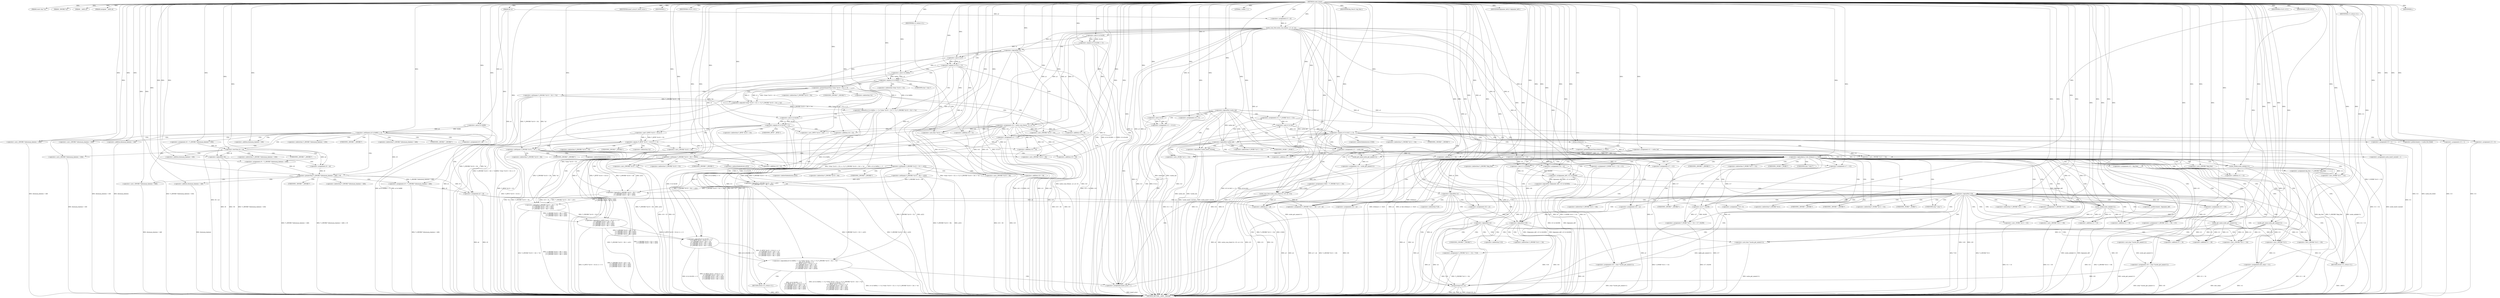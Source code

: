 digraph cache_insert {  
"1000117" [label = "(METHOD,cache_insert)" ]
"1000571" [label = "(METHOD_RETURN,__int64 __fastcall)" ]
"1000118" [label = "(PARAM,const char *a1)" ]
"1000119" [label = "(PARAM,_DWORD *a2)" ]
"1000120" [label = "(PARAM,__int64 a3)" ]
"1000121" [label = "(PARAM,unsigned __int64 a4)" ]
"1000122" [label = "(PARAM,int a5)" ]
"1000140" [label = "(<operator>.assignment,v5 = a5)" ]
"1000144" [label = "(<operator>.notEquals,(a5 & 0x980) != 0)" ]
"1000145" [label = "(<operator>.and,a5 & 0x980)" ]
"1000150" [label = "(<operator>.assignment,v8 = *(_QWORD *)(dnsmasq_daemon + 456))" ]
"1000153" [label = "(<operator>.cast,(_QWORD *)(dnsmasq_daemon + 456))" ]
"1000155" [label = "(<operator>.addition,dnsmasq_daemon + 456)" ]
"1000158" [label = "(<operator>.assignment,v9 = a4)" ]
"1000162" [label = "(<operator>.lessThan,v8 < a4)" ]
"1000165" [label = "(<operator>.assignment,v9 = *(_QWORD *)(dnsmasq_daemon + 456))" ]
"1000168" [label = "(<operator>.cast,(_QWORD *)(dnsmasq_daemon + 456))" ]
"1000170" [label = "(<operator>.addition,dnsmasq_daemon + 456)" ]
"1000174" [label = "(<operator>.logicalNot,!v8)" ]
"1000176" [label = "(<operator>.assignment,v9 = a4)" ]
"1000180" [label = "(<operator>.greaterThan,*(_QWORD *)(dnsmasq_daemon + 448) > v9)" ]
"1000182" [label = "(<operator>.cast,(_QWORD *)(dnsmasq_daemon + 448))" ]
"1000184" [label = "(<operator>.addition,dnsmasq_daemon + 448)" ]
"1000188" [label = "(<operator>.assignment,v9 = *(_QWORD *)(dnsmasq_daemon + 448))" ]
"1000191" [label = "(<operator>.cast,(_QWORD *)(dnsmasq_daemon + 448))" ]
"1000193" [label = "(<operator>.addition,dnsmasq_daemon + 448)" ]
"1000196" [label = "(<operator>.assignment,a4 = v9)" ]
"1000200" [label = "(IDENTIFIER,insert_error,if ( insert_error ))" ]
"1000201" [label = "(IDENTIFIER,L,)" ]
"1000202" [label = "(<operator>.assignment,v10 = cache_scan_free(a1, a2, a3, v5))" ]
"1000204" [label = "(cache_scan_free,cache_scan_free(a1, a2, a3, v5))" ]
"1000210" [label = "(IDENTIFIER,v10,if ( v10 ))" ]
"1000213" [label = "(<operator>.equals,(v5 & 0x180) == 0)" ]
"1000214" [label = "(<operator>.and,v5 & 0x180)" ]
"1000220" [label = "(<operator>.logicalNot,!a2)" ]
"1000223" [label = "(<operator>.assignment,v11 = v10)" ]
"1000227" [label = "(<operator>.equals,(v5 & 8) == 0)" ]
"1000228" [label = "(<operator>.and,v5 & 8)" ]
"1000234" [label = "(<operator>.logicalAnd,((v5 & 0x80u) == 0 || *(char *)(v10 + 52) >= 0 || *(_DWORD *)(v10 + 24) != *a2)\n      && ((v5 & 0x100) == 0\n       || (*(_BYTE *)(v10 + 53) & 1) == 0\n       || *(_DWORD *)(v10 + 24) != *a2\n       || *(_DWORD *)(v10 + 28) != a2[1]\n       || *(_DWORD *)(v10 + 32) != a2[2]\n       || *(_DWORD *)(v10 + 36) != a2[3]))" ]
"1000235" [label = "(<operator>.logicalOr,(v5 & 0x80u) == 0 || *(char *)(v10 + 52) >= 0 || *(_DWORD *)(v10 + 24) != *a2)" ]
"1000236" [label = "(<operator>.equals,(v5 & 0x80u) == 0)" ]
"1000237" [label = "(<operator>.and,v5 & 0x80u)" ]
"1000241" [label = "(<operator>.logicalOr,*(char *)(v10 + 52) >= 0 || *(_DWORD *)(v10 + 24) != *a2)" ]
"1000242" [label = "(<operator>.greaterEqualsThan,*(char *)(v10 + 52) >= 0)" ]
"1000244" [label = "(<operator>.cast,(char *)(v10 + 52))" ]
"1000246" [label = "(<operator>.addition,v10 + 52)" ]
"1000250" [label = "(<operator>.notEquals,*(_DWORD *)(v10 + 24) != *a2)" ]
"1000252" [label = "(<operator>.cast,(_DWORD *)(v10 + 24))" ]
"1000254" [label = "(<operator>.addition,v10 + 24)" ]
"1000259" [label = "(<operator>.logicalOr,(v5 & 0x100) == 0\n       || (*(_BYTE *)(v10 + 53) & 1) == 0\n       || *(_DWORD *)(v10 + 24) != *a2\n       || *(_DWORD *)(v10 + 28) != a2[1]\n       || *(_DWORD *)(v10 + 32) != a2[2]\n       || *(_DWORD *)(v10 + 36) != a2[3])" ]
"1000260" [label = "(<operator>.equals,(v5 & 0x100) == 0)" ]
"1000261" [label = "(<operator>.and,v5 & 0x100)" ]
"1000265" [label = "(<operator>.logicalOr,(*(_BYTE *)(v10 + 53) & 1) == 0\n       || *(_DWORD *)(v10 + 24) != *a2\n       || *(_DWORD *)(v10 + 28) != a2[1]\n       || *(_DWORD *)(v10 + 32) != a2[2]\n       || *(_DWORD *)(v10 + 36) != a2[3])" ]
"1000266" [label = "(<operator>.equals,(*(_BYTE *)(v10 + 53) & 1) == 0)" ]
"1000267" [label = "(<operator>.and,*(_BYTE *)(v10 + 53) & 1)" ]
"1000269" [label = "(<operator>.cast,(_BYTE *)(v10 + 53))" ]
"1000271" [label = "(<operator>.addition,v10 + 53)" ]
"1000276" [label = "(<operator>.logicalOr,*(_DWORD *)(v10 + 24) != *a2\n       || *(_DWORD *)(v10 + 28) != a2[1]\n       || *(_DWORD *)(v10 + 32) != a2[2]\n       || *(_DWORD *)(v10 + 36) != a2[3])" ]
"1000277" [label = "(<operator>.notEquals,*(_DWORD *)(v10 + 24) != *a2)" ]
"1000279" [label = "(<operator>.cast,(_DWORD *)(v10 + 24))" ]
"1000281" [label = "(<operator>.addition,v10 + 24)" ]
"1000286" [label = "(<operator>.logicalOr,*(_DWORD *)(v10 + 28) != a2[1]\n       || *(_DWORD *)(v10 + 32) != a2[2]\n       || *(_DWORD *)(v10 + 36) != a2[3])" ]
"1000287" [label = "(<operator>.notEquals,*(_DWORD *)(v10 + 28) != a2[1])" ]
"1000289" [label = "(<operator>.cast,(_DWORD *)(v10 + 28))" ]
"1000291" [label = "(<operator>.addition,v10 + 28)" ]
"1000297" [label = "(<operator>.logicalOr,*(_DWORD *)(v10 + 32) != a2[2]\n       || *(_DWORD *)(v10 + 36) != a2[3])" ]
"1000298" [label = "(<operator>.notEquals,*(_DWORD *)(v10 + 32) != a2[2])" ]
"1000300" [label = "(<operator>.cast,(_DWORD *)(v10 + 32))" ]
"1000302" [label = "(<operator>.addition,v10 + 32)" ]
"1000308" [label = "(<operator>.notEquals,*(_DWORD *)(v10 + 36) != a2[3])" ]
"1000310" [label = "(<operator>.cast,(_DWORD *)(v10 + 36))" ]
"1000312" [label = "(<operator>.addition,v10 + 36)" ]
"1000320" [label = "(RETURN,return v11;,return v11;)" ]
"1000321" [label = "(IDENTIFIER,v11,return v11;)" ]
"1000322" [label = "(<operator>.assignment,v21 = v5)" ]
"1000325" [label = "(<operator>.assignment,v11 = cache_tail)" ]
"1000329" [label = "(<operator>.logicalNot,!cache_tail)" ]
"1000332" [label = "(<operator>.assignment,v12 = v5 & 4)" ]
"1000334" [label = "(<operator>.and,v5 & 4)" ]
"1000337" [label = "(<operator>.assignment,v13 = 0)" ]
"1000341" [label = "(LITERAL,1,while ( 1 ))" ]
"1000343" [label = "(<operator>.assignment,v15 = *(_WORD *)(v11 + 52))" ]
"1000346" [label = "(<operator>.cast,(_WORD *)(v11 + 52))" ]
"1000348" [label = "(<operator>.addition,v11 + 52)" ]
"1000352" [label = "(<operator>.equals,(v15 & 0xC) == 0)" ]
"1000353" [label = "(<operator>.and,v15 & 0xC)" ]
"1000359" [label = "(<operator>.logicalAnd,a1 && strlen(a1) >= 0x32)" ]
"1000361" [label = "(<operator>.greaterEqualsThan,strlen(a1) >= 0x32)" ]
"1000362" [label = "(strlen,strlen(a1))" ]
"1000367" [label = "(IDENTIFIER,big_free,if ( big_free ))" ]
"1000369" [label = "(<operator>.assignment,v22 = big_free)" ]
"1000372" [label = "(<operator>.assignment,big_free = *(_QWORD *)big_free)" ]
"1000375" [label = "(<operator>.cast,(_QWORD *)big_free)" ]
"1000378" [label = "(<operator>.assignment,v16 = a2)" ]
"1000381" [label = "(<operator>.assignment,v17 = v21)" ]
"1000386" [label = "(<operator>.assignment,v17 = v21)" ]
"1000390" [label = "(<operator>.logicalNot,!(bignames_left | v21 & 0x5000))" ]
"1000391" [label = "(<operator>.or,bignames_left | v21 & 0x5000)" ]
"1000393" [label = "(<operator>.and,v21 & 0x5000)" ]
"1000398" [label = "(<operator>.logicalNot,!v20)" ]
"1000401" [label = "(<operator>.assignment,v22 = v20)" ]
"1000405" [label = "(IDENTIFIER,bignames_left,if ( bignames_left ))" ]
"1000406" [label = "(<operator>.preDecrement,--bignames_left)" ]
"1000408" [label = "(<operator>.assignment,v16 = a2)" ]
"1000411" [label = "(cache_unlink,cache_unlink(v11))" ]
"1000413" [label = "(<operator>.assignment,*(_QWORD *)(v11 + 56) = v22)" ]
"1000415" [label = "(<operator>.cast,(_QWORD *)(v11 + 56))" ]
"1000417" [label = "(<operator>.addition,v11 + 56)" ]
"1000421" [label = "(<operator>.assignment,*(_WORD *)(v11 + 52) = v17 | 0x200)" ]
"1000423" [label = "(<operator>.cast,(_WORD *)(v11 + 52))" ]
"1000425" [label = "(<operator>.addition,v11 + 52)" ]
"1000428" [label = "(<operator>.or,v17 | 0x200)" ]
"1000431" [label = "(<operator>.assignment,v18 = (char *)cache_get_name(v11))" ]
"1000433" [label = "(<operator>.cast,(char *)cache_get_name(v11))" ]
"1000435" [label = "(cache_get_name,cache_get_name(v11))" ]
"1000439" [label = "(cache_unlink,cache_unlink(v11))" ]
"1000441" [label = "(<operator>.assignment,*(_WORD *)(v11 + 52) = v21)" ]
"1000443" [label = "(<operator>.cast,(_WORD *)(v11 + 52))" ]
"1000445" [label = "(<operator>.addition,v11 + 52)" ]
"1000449" [label = "(<operator>.assignment,v18 = (char *)cache_get_name(v11))" ]
"1000451" [label = "(<operator>.cast,(char *)cache_get_name(v11))" ]
"1000453" [label = "(cache_get_name,cache_get_name(v11))" ]
"1000456" [label = "(<operator>.logicalNot,!a1)" ]
"1000459" [label = "(<operator>.assignment,*v18 = 0)" ]
"1000463" [label = "(<operator>.assignment,v16 = a2)" ]
"1000467" [label = "(<operator>.logicalNot,!a2)" ]
"1000471" [label = "(<operator>.assignment,v16 = a2)" ]
"1000474" [label = "(strcpy,strcpy(v18, a1))" ]
"1000478" [label = "(<operator>.logicalNot,!v16)" ]
"1000482" [label = "(<operator>.assignment,*(_QWORD *)(v11 + 40) = a3 + a4)" ]
"1000484" [label = "(<operator>.cast,(_QWORD *)(v11 + 40))" ]
"1000486" [label = "(<operator>.addition,v11 + 40)" ]
"1000489" [label = "(<operator>.addition,a3 + a4)" ]
"1000492" [label = "(<operator>.assignment,*(_QWORD *)v11 = new_chain)" ]
"1000494" [label = "(<operator>.cast,(_QWORD *)v11)" ]
"1000498" [label = "(<operator>.assignment,new_chain = v11)" ]
"1000501" [label = "(RETURN,return v11;,return v11;)" ]
"1000502" [label = "(IDENTIFIER,v11,return v11;)" ]
"1000504" [label = "(<operator>.assignment,*(_OWORD *)(v11 + 24) = *v16)" ]
"1000506" [label = "(<operator>.cast,(_OWORD *)(v11 + 24))" ]
"1000508" [label = "(<operator>.addition,v11 + 24)" ]
"1000515" [label = "(IDENTIFIER,v13,if ( v13 ))" ]
"1000518" [label = "(IDENTIFIER,v12,if ( v12 ))" ]
"1000520" [label = "(<operator>.assignment,v23[0] = *(_OWORD *)(v11 + 24))" ]
"1000525" [label = "(<operator>.cast,(_OWORD *)(v11 + 24))" ]
"1000527" [label = "(<operator>.addition,v11 + 24)" ]
"1000530" [label = "(<operator>.assignment,v14 = cache_get_name(v11))" ]
"1000532" [label = "(cache_get_name,cache_get_name(v11))" ]
"1000534" [label = "(cache_scan_free,cache_scan_free(v14, v23, a3, v15))" ]
"1000539" [label = "(<operator>.preIncrement,++cache_live_freed)" ]
"1000541" [label = "(<operator>.assignment,v13 = 1)" ]
"1000546" [label = "(<operator>.assignment,v13 = 0)" ]
"1000549" [label = "(<operator>.assignment,v12 = 1)" ]
"1000552" [label = "(<operator>.assignment,v11 = cache_tail)" ]
"1000556" [label = "(<operator>.logicalNot,!cache_tail)" ]
"1000560" [label = "(<operator>.logicalNot,!cache_insert_warned)" ]
"1000563" [label = "(<operator>.assignment,cache_insert_warned = 1)" ]
"1000567" [label = "(<operator>.assignment,insert_error = 1)" ]
"1000570" [label = "(IDENTIFIER,L,)" ]
"1000152" [label = "(<operator>.indirection,*(_QWORD *)(dnsmasq_daemon + 456))" ]
"1000154" [label = "(UNKNOWN,_QWORD *,_QWORD *)" ]
"1000167" [label = "(<operator>.indirection,*(_QWORD *)(dnsmasq_daemon + 456))" ]
"1000169" [label = "(UNKNOWN,_QWORD *,_QWORD *)" ]
"1000181" [label = "(<operator>.indirection,*(_QWORD *)(dnsmasq_daemon + 448))" ]
"1000183" [label = "(UNKNOWN,_QWORD *,_QWORD *)" ]
"1000190" [label = "(<operator>.indirection,*(_QWORD *)(dnsmasq_daemon + 448))" ]
"1000192" [label = "(UNKNOWN,_QWORD *,_QWORD *)" ]
"1000243" [label = "(<operator>.indirection,*(char *)(v10 + 52))" ]
"1000245" [label = "(UNKNOWN,char *,char *)" ]
"1000251" [label = "(<operator>.indirection,*(_DWORD *)(v10 + 24))" ]
"1000253" [label = "(UNKNOWN,_DWORD *,_DWORD *)" ]
"1000257" [label = "(<operator>.indirection,*a2)" ]
"1000268" [label = "(<operator>.indirection,*(_BYTE *)(v10 + 53))" ]
"1000270" [label = "(UNKNOWN,_BYTE *,_BYTE *)" ]
"1000278" [label = "(<operator>.indirection,*(_DWORD *)(v10 + 24))" ]
"1000280" [label = "(UNKNOWN,_DWORD *,_DWORD *)" ]
"1000284" [label = "(<operator>.indirection,*a2)" ]
"1000288" [label = "(<operator>.indirection,*(_DWORD *)(v10 + 28))" ]
"1000290" [label = "(UNKNOWN,_DWORD *,_DWORD *)" ]
"1000294" [label = "(<operator>.indirectIndexAccess,a2[1])" ]
"1000299" [label = "(<operator>.indirection,*(_DWORD *)(v10 + 32))" ]
"1000301" [label = "(UNKNOWN,_DWORD *,_DWORD *)" ]
"1000305" [label = "(<operator>.indirectIndexAccess,a2[2])" ]
"1000309" [label = "(<operator>.indirection,*(_DWORD *)(v10 + 36))" ]
"1000311" [label = "(UNKNOWN,_DWORD *,_DWORD *)" ]
"1000315" [label = "(<operator>.indirectIndexAccess,a2[3])" ]
"1000345" [label = "(<operator>.indirection,*(_WORD *)(v11 + 52))" ]
"1000347" [label = "(UNKNOWN,_WORD *,_WORD *)" ]
"1000374" [label = "(<operator>.indirection,*(_QWORD *)big_free)" ]
"1000376" [label = "(UNKNOWN,_QWORD *,_QWORD *)" ]
"1000414" [label = "(<operator>.indirection,*(_QWORD *)(v11 + 56))" ]
"1000416" [label = "(UNKNOWN,_QWORD *,_QWORD *)" ]
"1000422" [label = "(<operator>.indirection,*(_WORD *)(v11 + 52))" ]
"1000424" [label = "(UNKNOWN,_WORD *,_WORD *)" ]
"1000434" [label = "(UNKNOWN,char *,char *)" ]
"1000442" [label = "(<operator>.indirection,*(_WORD *)(v11 + 52))" ]
"1000444" [label = "(UNKNOWN,_WORD *,_WORD *)" ]
"1000452" [label = "(UNKNOWN,char *,char *)" ]
"1000460" [label = "(<operator>.indirection,*v18)" ]
"1000483" [label = "(<operator>.indirection,*(_QWORD *)(v11 + 40))" ]
"1000485" [label = "(UNKNOWN,_QWORD *,_QWORD *)" ]
"1000493" [label = "(<operator>.indirection,*(_QWORD *)v11)" ]
"1000495" [label = "(UNKNOWN,_QWORD *,_QWORD *)" ]
"1000505" [label = "(<operator>.indirection,*(_OWORD *)(v11 + 24))" ]
"1000507" [label = "(UNKNOWN,_OWORD *,_OWORD *)" ]
"1000511" [label = "(<operator>.indirection,*v16)" ]
"1000521" [label = "(<operator>.indirectIndexAccess,v23[0])" ]
"1000524" [label = "(<operator>.indirection,*(_OWORD *)(v11 + 24))" ]
"1000526" [label = "(UNKNOWN,_OWORD *,_OWORD *)" ]
  "1000463" -> "1000571"  [ label = "DDG: v16"] 
  "1000534" -> "1000571"  [ label = "DDG: cache_scan_free(v14, v23, a3, v15)"] 
  "1000525" -> "1000571"  [ label = "DDG: v11 + 24"] 
  "1000180" -> "1000571"  [ label = "DDG: *(_QWORD *)(dnsmasq_daemon + 448)"] 
  "1000287" -> "1000571"  [ label = "DDG: a2[1]"] 
  "1000165" -> "1000571"  [ label = "DDG: *(_QWORD *)(dnsmasq_daemon + 456)"] 
  "1000259" -> "1000571"  [ label = "DDG: (v5 & 0x100) == 0"] 
  "1000144" -> "1000571"  [ label = "DDG: (a5 & 0x980) != 0"] 
  "1000242" -> "1000571"  [ label = "DDG: *(char *)(v10 + 52)"] 
  "1000266" -> "1000571"  [ label = "DDG: *(_BYTE *)(v10 + 53) & 1"] 
  "1000193" -> "1000571"  [ label = "DDG: dnsmasq_daemon"] 
  "1000346" -> "1000571"  [ label = "DDG: v11 + 52"] 
  "1000534" -> "1000571"  [ label = "DDG: v23"] 
  "1000372" -> "1000571"  [ label = "DDG: *(_QWORD *)big_free"] 
  "1000443" -> "1000571"  [ label = "DDG: v11 + 52"] 
  "1000393" -> "1000571"  [ label = "DDG: v21"] 
  "1000204" -> "1000571"  [ label = "DDG: a1"] 
  "1000406" -> "1000571"  [ label = "DDG: bignames_left"] 
  "1000334" -> "1000571"  [ label = "DDG: v5"] 
  "1000520" -> "1000571"  [ label = "DDG: *(_OWORD *)(v11 + 24)"] 
  "1000498" -> "1000571"  [ label = "DDG: v11"] 
  "1000352" -> "1000571"  [ label = "DDG: (v15 & 0xC) == 0"] 
  "1000202" -> "1000571"  [ label = "DDG: v10"] 
  "1000439" -> "1000571"  [ label = "DDG: cache_unlink(v11)"] 
  "1000478" -> "1000571"  [ label = "DDG: !v16"] 
  "1000413" -> "1000571"  [ label = "DDG: v22"] 
  "1000329" -> "1000571"  [ label = "DDG: cache_tail"] 
  "1000234" -> "1000571"  [ label = "DDG: (v5 & 0x100) == 0\n       || (*(_BYTE *)(v10 + 53) & 1) == 0\n       || *(_DWORD *)(v10 + 24) != *a2\n       || *(_DWORD *)(v10 + 28) != a2[1]\n       || *(_DWORD *)(v10 + 32) != a2[2]\n       || *(_DWORD *)(v10 + 36) != a2[3]"] 
  "1000352" -> "1000571"  [ label = "DDG: v15 & 0xC"] 
  "1000174" -> "1000571"  [ label = "DDG: !v8"] 
  "1000467" -> "1000571"  [ label = "DDG: a2"] 
  "1000484" -> "1000571"  [ label = "DDG: v11 + 40"] 
  "1000259" -> "1000571"  [ label = "DDG: (*(_BYTE *)(v10 + 53) & 1) == 0\n       || *(_DWORD *)(v10 + 24) != *a2\n       || *(_DWORD *)(v10 + 28) != a2[1]\n       || *(_DWORD *)(v10 + 32) != a2[2]\n       || *(_DWORD *)(v10 + 36) != a2[3]"] 
  "1000122" -> "1000571"  [ label = "DDG: a5"] 
  "1000297" -> "1000571"  [ label = "DDG: *(_DWORD *)(v10 + 36) != a2[3]"] 
  "1000534" -> "1000571"  [ label = "DDG: v15"] 
  "1000552" -> "1000571"  [ label = "DDG: v11"] 
  "1000415" -> "1000571"  [ label = "DDG: v11 + 56"] 
  "1000421" -> "1000571"  [ label = "DDG: *(_WORD *)(v11 + 52)"] 
  "1000213" -> "1000571"  [ label = "DDG: (v5 & 0x180) == 0"] 
  "1000563" -> "1000571"  [ label = "DDG: cache_insert_warned"] 
  "1000182" -> "1000571"  [ label = "DDG: dnsmasq_daemon + 448"] 
  "1000244" -> "1000571"  [ label = "DDG: v10 + 52"] 
  "1000504" -> "1000571"  [ label = "DDG: *(_OWORD *)(v11 + 24)"] 
  "1000332" -> "1000571"  [ label = "DDG: v5 & 4"] 
  "1000539" -> "1000571"  [ label = "DDG: cache_live_freed"] 
  "1000322" -> "1000571"  [ label = "DDG: v21"] 
  "1000312" -> "1000571"  [ label = "DDG: v10"] 
  "1000391" -> "1000571"  [ label = "DDG: v21 & 0x5000"] 
  "1000546" -> "1000571"  [ label = "DDG: v13"] 
  "1000391" -> "1000571"  [ label = "DDG: bignames_left"] 
  "1000228" -> "1000571"  [ label = "DDG: v5"] 
  "1000431" -> "1000571"  [ label = "DDG: (char *)cache_get_name(v11)"] 
  "1000234" -> "1000571"  [ label = "DDG: ((v5 & 0x80u) == 0 || *(char *)(v10 + 52) >= 0 || *(_DWORD *)(v10 + 24) != *a2)\n      && ((v5 & 0x100) == 0\n       || (*(_BYTE *)(v10 + 53) & 1) == 0\n       || *(_DWORD *)(v10 + 24) != *a2\n       || *(_DWORD *)(v10 + 28) != a2[1]\n       || *(_DWORD *)(v10 + 32) != a2[2]\n       || *(_DWORD *)(v10 + 36) != a2[3])"] 
  "1000220" -> "1000571"  [ label = "DDG: a2"] 
  "1000378" -> "1000571"  [ label = "DDG: a2"] 
  "1000441" -> "1000571"  [ label = "DDG: v21"] 
  "1000150" -> "1000571"  [ label = "DDG: *(_QWORD *)(dnsmasq_daemon + 456)"] 
  "1000482" -> "1000571"  [ label = "DDG: *(_QWORD *)(v11 + 40)"] 
  "1000220" -> "1000571"  [ label = "DDG: !a2"] 
  "1000297" -> "1000571"  [ label = "DDG: *(_DWORD *)(v10 + 32) != a2[2]"] 
  "1000271" -> "1000571"  [ label = "DDG: v10"] 
  "1000441" -> "1000571"  [ label = "DDG: *(_WORD *)(v11 + 52)"] 
  "1000390" -> "1000571"  [ label = "DDG: bignames_left | v21 & 0x5000"] 
  "1000213" -> "1000571"  [ label = "DDG: v5 & 0x180"] 
  "1000265" -> "1000571"  [ label = "DDG: (*(_BYTE *)(v10 + 53) & 1) == 0"] 
  "1000456" -> "1000571"  [ label = "DDG: a1"] 
  "1000235" -> "1000571"  [ label = "DDG: *(char *)(v10 + 52) >= 0 || *(_DWORD *)(v10 + 24) != *a2"] 
  "1000300" -> "1000571"  [ label = "DDG: v10 + 32"] 
  "1000241" -> "1000571"  [ label = "DDG: *(_DWORD *)(v10 + 24) != *a2"] 
  "1000267" -> "1000571"  [ label = "DDG: *(_BYTE *)(v10 + 53)"] 
  "1000386" -> "1000571"  [ label = "DDG: v17"] 
  "1000227" -> "1000571"  [ label = "DDG: (v5 & 8) == 0"] 
  "1000291" -> "1000571"  [ label = "DDG: v10"] 
  "1000223" -> "1000571"  [ label = "DDG: v11"] 
  "1000180" -> "1000571"  [ label = "DDG: *(_QWORD *)(dnsmasq_daemon + 448) > v9"] 
  "1000343" -> "1000571"  [ label = "DDG: *(_WORD *)(v11 + 52)"] 
  "1000202" -> "1000571"  [ label = "DDG: cache_scan_free(a1, a2, a3, v5)"] 
  "1000451" -> "1000571"  [ label = "DDG: cache_get_name(v11)"] 
  "1000235" -> "1000571"  [ label = "DDG: (v5 & 0x80u) == 0"] 
  "1000153" -> "1000571"  [ label = "DDG: dnsmasq_daemon + 456"] 
  "1000281" -> "1000571"  [ label = "DDG: v10"] 
  "1000246" -> "1000571"  [ label = "DDG: v10"] 
  "1000188" -> "1000571"  [ label = "DDG: *(_QWORD *)(dnsmasq_daemon + 448)"] 
  "1000474" -> "1000571"  [ label = "DDG: v18"] 
  "1000214" -> "1000571"  [ label = "DDG: v5"] 
  "1000236" -> "1000571"  [ label = "DDG: v5 & 0x80u"] 
  "1000401" -> "1000571"  [ label = "DDG: v20"] 
  "1000276" -> "1000571"  [ label = "DDG: *(_DWORD *)(v10 + 24) != *a2"] 
  "1000408" -> "1000571"  [ label = "DDG: a2"] 
  "1000506" -> "1000571"  [ label = "DDG: v11 + 24"] 
  "1000269" -> "1000571"  [ label = "DDG: v10 + 53"] 
  "1000449" -> "1000571"  [ label = "DDG: v18"] 
  "1000287" -> "1000571"  [ label = "DDG: *(_DWORD *)(v10 + 28)"] 
  "1000489" -> "1000571"  [ label = "DDG: a3"] 
  "1000254" -> "1000571"  [ label = "DDG: v10"] 
  "1000359" -> "1000571"  [ label = "DDG: strlen(a1) >= 0x32"] 
  "1000184" -> "1000571"  [ label = "DDG: dnsmasq_daemon"] 
  "1000204" -> "1000571"  [ label = "DDG: a3"] 
  "1000359" -> "1000571"  [ label = "DDG: a1 && strlen(a1) >= 0x32"] 
  "1000191" -> "1000571"  [ label = "DDG: dnsmasq_daemon + 448"] 
  "1000423" -> "1000571"  [ label = "DDG: v11 + 52"] 
  "1000260" -> "1000571"  [ label = "DDG: v5 & 0x100"] 
  "1000498" -> "1000571"  [ label = "DDG: new_chain"] 
  "1000168" -> "1000571"  [ label = "DDG: dnsmasq_daemon + 456"] 
  "1000289" -> "1000571"  [ label = "DDG: v10 + 28"] 
  "1000276" -> "1000571"  [ label = "DDG: *(_DWORD *)(v10 + 28) != a2[1]\n       || *(_DWORD *)(v10 + 32) != a2[2]\n       || *(_DWORD *)(v10 + 36) != a2[3]"] 
  "1000302" -> "1000571"  [ label = "DDG: v10"] 
  "1000223" -> "1000571"  [ label = "DDG: v10"] 
  "1000286" -> "1000571"  [ label = "DDG: *(_DWORD *)(v10 + 28) != a2[1]"] 
  "1000560" -> "1000571"  [ label = "DDG: !cache_insert_warned"] 
  "1000534" -> "1000571"  [ label = "DDG: v14"] 
  "1000411" -> "1000571"  [ label = "DDG: cache_unlink(v11)"] 
  "1000348" -> "1000571"  [ label = "DDG: v11"] 
  "1000196" -> "1000571"  [ label = "DDG: v9"] 
  "1000250" -> "1000571"  [ label = "DDG: *a2"] 
  "1000308" -> "1000571"  [ label = "DDG: a2[3]"] 
  "1000449" -> "1000571"  [ label = "DDG: (char *)cache_get_name(v11)"] 
  "1000471" -> "1000571"  [ label = "DDG: a2"] 
  "1000279" -> "1000571"  [ label = "DDG: v10 + 24"] 
  "1000398" -> "1000571"  [ label = "DDG: !v20"] 
  "1000478" -> "1000571"  [ label = "DDG: v16"] 
  "1000489" -> "1000571"  [ label = "DDG: a4"] 
  "1000530" -> "1000571"  [ label = "DDG: cache_get_name(v11)"] 
  "1000567" -> "1000571"  [ label = "DDG: insert_error"] 
  "1000474" -> "1000571"  [ label = "DDG: a1"] 
  "1000556" -> "1000571"  [ label = "DDG: cache_tail"] 
  "1000534" -> "1000571"  [ label = "DDG: a3"] 
  "1000482" -> "1000571"  [ label = "DDG: a3 + a4"] 
  "1000204" -> "1000571"  [ label = "DDG: a2"] 
  "1000467" -> "1000571"  [ label = "DDG: !a2"] 
  "1000227" -> "1000571"  [ label = "DDG: v5 & 8"] 
  "1000329" -> "1000571"  [ label = "DDG: !cache_tail"] 
  "1000298" -> "1000571"  [ label = "DDG: *(_DWORD *)(v10 + 32)"] 
  "1000421" -> "1000571"  [ label = "DDG: v17 | 0x200"] 
  "1000241" -> "1000571"  [ label = "DDG: *(char *)(v10 + 52) >= 0"] 
  "1000492" -> "1000571"  [ label = "DDG: *(_QWORD *)v11"] 
  "1000353" -> "1000571"  [ label = "DDG: v15"] 
  "1000277" -> "1000571"  [ label = "DDG: *(_DWORD *)(v10 + 24)"] 
  "1000144" -> "1000571"  [ label = "DDG: a5 & 0x980"] 
  "1000298" -> "1000571"  [ label = "DDG: a2[2]"] 
  "1000381" -> "1000571"  [ label = "DDG: v21"] 
  "1000277" -> "1000571"  [ label = "DDG: *a2"] 
  "1000237" -> "1000571"  [ label = "DDG: v5"] 
  "1000504" -> "1000571"  [ label = "DDG: *v16"] 
  "1000398" -> "1000571"  [ label = "DDG: v20"] 
  "1000252" -> "1000571"  [ label = "DDG: v10 + 24"] 
  "1000308" -> "1000571"  [ label = "DDG: *(_DWORD *)(v10 + 36)"] 
  "1000520" -> "1000571"  [ label = "DDG: v23[0]"] 
  "1000474" -> "1000571"  [ label = "DDG: strcpy(v18, a1)"] 
  "1000372" -> "1000571"  [ label = "DDG: big_free"] 
  "1000265" -> "1000571"  [ label = "DDG: *(_DWORD *)(v10 + 24) != *a2\n       || *(_DWORD *)(v10 + 28) != a2[1]\n       || *(_DWORD *)(v10 + 32) != a2[2]\n       || *(_DWORD *)(v10 + 36) != a2[3]"] 
  "1000196" -> "1000571"  [ label = "DDG: a4"] 
  "1000286" -> "1000571"  [ label = "DDG: *(_DWORD *)(v10 + 32) != a2[2]\n       || *(_DWORD *)(v10 + 36) != a2[3]"] 
  "1000174" -> "1000571"  [ label = "DDG: v8"] 
  "1000261" -> "1000571"  [ label = "DDG: v5"] 
  "1000325" -> "1000571"  [ label = "DDG: v11"] 
  "1000433" -> "1000571"  [ label = "DDG: cache_get_name(v11)"] 
  "1000541" -> "1000571"  [ label = "DDG: v13"] 
  "1000560" -> "1000571"  [ label = "DDG: cache_insert_warned"] 
  "1000322" -> "1000571"  [ label = "DDG: v5"] 
  "1000456" -> "1000571"  [ label = "DDG: !a1"] 
  "1000337" -> "1000571"  [ label = "DDG: v13"] 
  "1000145" -> "1000571"  [ label = "DDG: a5"] 
  "1000310" -> "1000571"  [ label = "DDG: v10 + 36"] 
  "1000428" -> "1000571"  [ label = "DDG: v17"] 
  "1000361" -> "1000571"  [ label = "DDG: strlen(a1)"] 
  "1000390" -> "1000571"  [ label = "DDG: !(bignames_left | v21 & 0x5000)"] 
  "1000162" -> "1000571"  [ label = "DDG: v8 < a4"] 
  "1000459" -> "1000571"  [ label = "DDG: *v18"] 
  "1000234" -> "1000571"  [ label = "DDG: (v5 & 0x80u) == 0 || *(char *)(v10 + 52) >= 0 || *(_DWORD *)(v10 + 24) != *a2"] 
  "1000556" -> "1000571"  [ label = "DDG: !cache_tail"] 
  "1000250" -> "1000571"  [ label = "DDG: *(_DWORD *)(v10 + 24)"] 
  "1000549" -> "1000571"  [ label = "DDG: v12"] 
  "1000413" -> "1000571"  [ label = "DDG: *(_QWORD *)(v11 + 56)"] 
  "1000332" -> "1000571"  [ label = "DDG: v12"] 
  "1000359" -> "1000571"  [ label = "DDG: a1"] 
  "1000320" -> "1000571"  [ label = "DDG: <RET>"] 
  "1000501" -> "1000571"  [ label = "DDG: <RET>"] 
  "1000117" -> "1000118"  [ label = "DDG: "] 
  "1000117" -> "1000119"  [ label = "DDG: "] 
  "1000117" -> "1000120"  [ label = "DDG: "] 
  "1000117" -> "1000121"  [ label = "DDG: "] 
  "1000117" -> "1000122"  [ label = "DDG: "] 
  "1000122" -> "1000140"  [ label = "DDG: a5"] 
  "1000117" -> "1000140"  [ label = "DDG: "] 
  "1000145" -> "1000144"  [ label = "DDG: a5"] 
  "1000145" -> "1000144"  [ label = "DDG: 0x980"] 
  "1000122" -> "1000145"  [ label = "DDG: a5"] 
  "1000117" -> "1000145"  [ label = "DDG: "] 
  "1000117" -> "1000144"  [ label = "DDG: "] 
  "1000117" -> "1000150"  [ label = "DDG: "] 
  "1000117" -> "1000153"  [ label = "DDG: "] 
  "1000117" -> "1000155"  [ label = "DDG: "] 
  "1000117" -> "1000158"  [ label = "DDG: "] 
  "1000150" -> "1000162"  [ label = "DDG: v8"] 
  "1000117" -> "1000162"  [ label = "DDG: "] 
  "1000117" -> "1000165"  [ label = "DDG: "] 
  "1000117" -> "1000168"  [ label = "DDG: "] 
  "1000117" -> "1000170"  [ label = "DDG: "] 
  "1000162" -> "1000174"  [ label = "DDG: v8"] 
  "1000117" -> "1000174"  [ label = "DDG: "] 
  "1000162" -> "1000176"  [ label = "DDG: a4"] 
  "1000117" -> "1000176"  [ label = "DDG: "] 
  "1000117" -> "1000182"  [ label = "DDG: "] 
  "1000117" -> "1000184"  [ label = "DDG: "] 
  "1000165" -> "1000180"  [ label = "DDG: v9"] 
  "1000158" -> "1000180"  [ label = "DDG: v9"] 
  "1000176" -> "1000180"  [ label = "DDG: v9"] 
  "1000117" -> "1000180"  [ label = "DDG: "] 
  "1000180" -> "1000188"  [ label = "DDG: *(_QWORD *)(dnsmasq_daemon + 448)"] 
  "1000117" -> "1000188"  [ label = "DDG: "] 
  "1000117" -> "1000191"  [ label = "DDG: "] 
  "1000117" -> "1000193"  [ label = "DDG: "] 
  "1000188" -> "1000196"  [ label = "DDG: v9"] 
  "1000180" -> "1000196"  [ label = "DDG: v9"] 
  "1000117" -> "1000196"  [ label = "DDG: "] 
  "1000117" -> "1000200"  [ label = "DDG: "] 
  "1000117" -> "1000201"  [ label = "DDG: "] 
  "1000204" -> "1000202"  [ label = "DDG: a1"] 
  "1000204" -> "1000202"  [ label = "DDG: a2"] 
  "1000204" -> "1000202"  [ label = "DDG: a3"] 
  "1000204" -> "1000202"  [ label = "DDG: v5"] 
  "1000117" -> "1000202"  [ label = "DDG: "] 
  "1000117" -> "1000204"  [ label = "DDG: "] 
  "1000140" -> "1000204"  [ label = "DDG: v5"] 
  "1000117" -> "1000210"  [ label = "DDG: "] 
  "1000214" -> "1000213"  [ label = "DDG: v5"] 
  "1000214" -> "1000213"  [ label = "DDG: 0x180"] 
  "1000204" -> "1000214"  [ label = "DDG: v5"] 
  "1000117" -> "1000214"  [ label = "DDG: "] 
  "1000117" -> "1000213"  [ label = "DDG: "] 
  "1000204" -> "1000220"  [ label = "DDG: a2"] 
  "1000117" -> "1000220"  [ label = "DDG: "] 
  "1000202" -> "1000223"  [ label = "DDG: v10"] 
  "1000117" -> "1000223"  [ label = "DDG: "] 
  "1000228" -> "1000227"  [ label = "DDG: v5"] 
  "1000228" -> "1000227"  [ label = "DDG: 8"] 
  "1000214" -> "1000228"  [ label = "DDG: v5"] 
  "1000117" -> "1000228"  [ label = "DDG: "] 
  "1000117" -> "1000227"  [ label = "DDG: "] 
  "1000235" -> "1000234"  [ label = "DDG: (v5 & 0x80u) == 0"] 
  "1000235" -> "1000234"  [ label = "DDG: *(char *)(v10 + 52) >= 0 || *(_DWORD *)(v10 + 24) != *a2"] 
  "1000236" -> "1000235"  [ label = "DDG: v5 & 0x80u"] 
  "1000236" -> "1000235"  [ label = "DDG: 0"] 
  "1000237" -> "1000236"  [ label = "DDG: v5"] 
  "1000237" -> "1000236"  [ label = "DDG: 0x80u"] 
  "1000228" -> "1000237"  [ label = "DDG: v5"] 
  "1000117" -> "1000237"  [ label = "DDG: "] 
  "1000117" -> "1000236"  [ label = "DDG: "] 
  "1000241" -> "1000235"  [ label = "DDG: *(char *)(v10 + 52) >= 0"] 
  "1000241" -> "1000235"  [ label = "DDG: *(_DWORD *)(v10 + 24) != *a2"] 
  "1000242" -> "1000241"  [ label = "DDG: *(char *)(v10 + 52)"] 
  "1000242" -> "1000241"  [ label = "DDG: 0"] 
  "1000117" -> "1000244"  [ label = "DDG: "] 
  "1000202" -> "1000244"  [ label = "DDG: v10"] 
  "1000117" -> "1000246"  [ label = "DDG: "] 
  "1000202" -> "1000246"  [ label = "DDG: v10"] 
  "1000117" -> "1000242"  [ label = "DDG: "] 
  "1000250" -> "1000241"  [ label = "DDG: *(_DWORD *)(v10 + 24)"] 
  "1000250" -> "1000241"  [ label = "DDG: *a2"] 
  "1000117" -> "1000252"  [ label = "DDG: "] 
  "1000202" -> "1000252"  [ label = "DDG: v10"] 
  "1000117" -> "1000254"  [ label = "DDG: "] 
  "1000202" -> "1000254"  [ label = "DDG: v10"] 
  "1000259" -> "1000234"  [ label = "DDG: (v5 & 0x100) == 0"] 
  "1000259" -> "1000234"  [ label = "DDG: (*(_BYTE *)(v10 + 53) & 1) == 0\n       || *(_DWORD *)(v10 + 24) != *a2\n       || *(_DWORD *)(v10 + 28) != a2[1]\n       || *(_DWORD *)(v10 + 32) != a2[2]\n       || *(_DWORD *)(v10 + 36) != a2[3]"] 
  "1000260" -> "1000259"  [ label = "DDG: v5 & 0x100"] 
  "1000260" -> "1000259"  [ label = "DDG: 0"] 
  "1000261" -> "1000260"  [ label = "DDG: v5"] 
  "1000261" -> "1000260"  [ label = "DDG: 0x100"] 
  "1000237" -> "1000261"  [ label = "DDG: v5"] 
  "1000117" -> "1000261"  [ label = "DDG: "] 
  "1000117" -> "1000260"  [ label = "DDG: "] 
  "1000265" -> "1000259"  [ label = "DDG: (*(_BYTE *)(v10 + 53) & 1) == 0"] 
  "1000265" -> "1000259"  [ label = "DDG: *(_DWORD *)(v10 + 24) != *a2\n       || *(_DWORD *)(v10 + 28) != a2[1]\n       || *(_DWORD *)(v10 + 32) != a2[2]\n       || *(_DWORD *)(v10 + 36) != a2[3]"] 
  "1000266" -> "1000265"  [ label = "DDG: *(_BYTE *)(v10 + 53) & 1"] 
  "1000266" -> "1000265"  [ label = "DDG: 0"] 
  "1000267" -> "1000266"  [ label = "DDG: *(_BYTE *)(v10 + 53)"] 
  "1000267" -> "1000266"  [ label = "DDG: 1"] 
  "1000117" -> "1000269"  [ label = "DDG: "] 
  "1000202" -> "1000269"  [ label = "DDG: v10"] 
  "1000117" -> "1000271"  [ label = "DDG: "] 
  "1000202" -> "1000271"  [ label = "DDG: v10"] 
  "1000117" -> "1000267"  [ label = "DDG: "] 
  "1000117" -> "1000266"  [ label = "DDG: "] 
  "1000276" -> "1000265"  [ label = "DDG: *(_DWORD *)(v10 + 24) != *a2"] 
  "1000276" -> "1000265"  [ label = "DDG: *(_DWORD *)(v10 + 28) != a2[1]\n       || *(_DWORD *)(v10 + 32) != a2[2]\n       || *(_DWORD *)(v10 + 36) != a2[3]"] 
  "1000277" -> "1000276"  [ label = "DDG: *(_DWORD *)(v10 + 24)"] 
  "1000277" -> "1000276"  [ label = "DDG: *a2"] 
  "1000250" -> "1000277"  [ label = "DDG: *(_DWORD *)(v10 + 24)"] 
  "1000117" -> "1000279"  [ label = "DDG: "] 
  "1000202" -> "1000279"  [ label = "DDG: v10"] 
  "1000117" -> "1000281"  [ label = "DDG: "] 
  "1000202" -> "1000281"  [ label = "DDG: v10"] 
  "1000250" -> "1000277"  [ label = "DDG: *a2"] 
  "1000286" -> "1000276"  [ label = "DDG: *(_DWORD *)(v10 + 28) != a2[1]"] 
  "1000286" -> "1000276"  [ label = "DDG: *(_DWORD *)(v10 + 32) != a2[2]\n       || *(_DWORD *)(v10 + 36) != a2[3]"] 
  "1000287" -> "1000286"  [ label = "DDG: *(_DWORD *)(v10 + 28)"] 
  "1000287" -> "1000286"  [ label = "DDG: a2[1]"] 
  "1000117" -> "1000289"  [ label = "DDG: "] 
  "1000202" -> "1000289"  [ label = "DDG: v10"] 
  "1000117" -> "1000291"  [ label = "DDG: "] 
  "1000202" -> "1000291"  [ label = "DDG: v10"] 
  "1000220" -> "1000287"  [ label = "DDG: a2"] 
  "1000297" -> "1000286"  [ label = "DDG: *(_DWORD *)(v10 + 32) != a2[2]"] 
  "1000297" -> "1000286"  [ label = "DDG: *(_DWORD *)(v10 + 36) != a2[3]"] 
  "1000298" -> "1000297"  [ label = "DDG: *(_DWORD *)(v10 + 32)"] 
  "1000298" -> "1000297"  [ label = "DDG: a2[2]"] 
  "1000117" -> "1000300"  [ label = "DDG: "] 
  "1000202" -> "1000300"  [ label = "DDG: v10"] 
  "1000117" -> "1000302"  [ label = "DDG: "] 
  "1000202" -> "1000302"  [ label = "DDG: v10"] 
  "1000220" -> "1000298"  [ label = "DDG: a2"] 
  "1000308" -> "1000297"  [ label = "DDG: *(_DWORD *)(v10 + 36)"] 
  "1000308" -> "1000297"  [ label = "DDG: a2[3]"] 
  "1000117" -> "1000310"  [ label = "DDG: "] 
  "1000202" -> "1000310"  [ label = "DDG: v10"] 
  "1000117" -> "1000312"  [ label = "DDG: "] 
  "1000202" -> "1000312"  [ label = "DDG: v10"] 
  "1000220" -> "1000308"  [ label = "DDG: a2"] 
  "1000321" -> "1000320"  [ label = "DDG: v11"] 
  "1000223" -> "1000320"  [ label = "DDG: v11"] 
  "1000117" -> "1000321"  [ label = "DDG: "] 
  "1000204" -> "1000322"  [ label = "DDG: v5"] 
  "1000117" -> "1000322"  [ label = "DDG: "] 
  "1000117" -> "1000325"  [ label = "DDG: "] 
  "1000117" -> "1000329"  [ label = "DDG: "] 
  "1000334" -> "1000332"  [ label = "DDG: v5"] 
  "1000334" -> "1000332"  [ label = "DDG: 4"] 
  "1000117" -> "1000332"  [ label = "DDG: "] 
  "1000117" -> "1000334"  [ label = "DDG: "] 
  "1000204" -> "1000334"  [ label = "DDG: v5"] 
  "1000117" -> "1000337"  [ label = "DDG: "] 
  "1000117" -> "1000341"  [ label = "DDG: "] 
  "1000117" -> "1000343"  [ label = "DDG: "] 
  "1000552" -> "1000346"  [ label = "DDG: v11"] 
  "1000325" -> "1000346"  [ label = "DDG: v11"] 
  "1000117" -> "1000346"  [ label = "DDG: "] 
  "1000552" -> "1000348"  [ label = "DDG: v11"] 
  "1000325" -> "1000348"  [ label = "DDG: v11"] 
  "1000117" -> "1000348"  [ label = "DDG: "] 
  "1000353" -> "1000352"  [ label = "DDG: v15"] 
  "1000353" -> "1000352"  [ label = "DDG: 0xC"] 
  "1000343" -> "1000353"  [ label = "DDG: v15"] 
  "1000117" -> "1000353"  [ label = "DDG: "] 
  "1000117" -> "1000352"  [ label = "DDG: "] 
  "1000204" -> "1000359"  [ label = "DDG: a1"] 
  "1000362" -> "1000359"  [ label = "DDG: a1"] 
  "1000117" -> "1000359"  [ label = "DDG: "] 
  "1000361" -> "1000359"  [ label = "DDG: strlen(a1)"] 
  "1000361" -> "1000359"  [ label = "DDG: 0x32"] 
  "1000362" -> "1000361"  [ label = "DDG: a1"] 
  "1000204" -> "1000362"  [ label = "DDG: a1"] 
  "1000117" -> "1000362"  [ label = "DDG: "] 
  "1000117" -> "1000361"  [ label = "DDG: "] 
  "1000117" -> "1000367"  [ label = "DDG: "] 
  "1000117" -> "1000369"  [ label = "DDG: "] 
  "1000117" -> "1000372"  [ label = "DDG: "] 
  "1000117" -> "1000375"  [ label = "DDG: "] 
  "1000204" -> "1000378"  [ label = "DDG: a2"] 
  "1000117" -> "1000378"  [ label = "DDG: "] 
  "1000322" -> "1000381"  [ label = "DDG: v21"] 
  "1000117" -> "1000381"  [ label = "DDG: "] 
  "1000322" -> "1000386"  [ label = "DDG: v21"] 
  "1000117" -> "1000386"  [ label = "DDG: "] 
  "1000391" -> "1000390"  [ label = "DDG: bignames_left"] 
  "1000391" -> "1000390"  [ label = "DDG: v21 & 0x5000"] 
  "1000117" -> "1000391"  [ label = "DDG: "] 
  "1000393" -> "1000391"  [ label = "DDG: v21"] 
  "1000393" -> "1000391"  [ label = "DDG: 0x5000"] 
  "1000117" -> "1000393"  [ label = "DDG: "] 
  "1000322" -> "1000393"  [ label = "DDG: v21"] 
  "1000117" -> "1000398"  [ label = "DDG: "] 
  "1000398" -> "1000401"  [ label = "DDG: v20"] 
  "1000117" -> "1000401"  [ label = "DDG: "] 
  "1000117" -> "1000405"  [ label = "DDG: "] 
  "1000391" -> "1000406"  [ label = "DDG: bignames_left"] 
  "1000117" -> "1000406"  [ label = "DDG: "] 
  "1000204" -> "1000408"  [ label = "DDG: a2"] 
  "1000117" -> "1000408"  [ label = "DDG: "] 
  "1000117" -> "1000411"  [ label = "DDG: "] 
  "1000552" -> "1000411"  [ label = "DDG: v11"] 
  "1000325" -> "1000411"  [ label = "DDG: v11"] 
  "1000369" -> "1000413"  [ label = "DDG: v22"] 
  "1000401" -> "1000413"  [ label = "DDG: v22"] 
  "1000117" -> "1000413"  [ label = "DDG: "] 
  "1000411" -> "1000415"  [ label = "DDG: v11"] 
  "1000117" -> "1000415"  [ label = "DDG: "] 
  "1000411" -> "1000417"  [ label = "DDG: v11"] 
  "1000117" -> "1000417"  [ label = "DDG: "] 
  "1000428" -> "1000421"  [ label = "DDG: v17"] 
  "1000428" -> "1000421"  [ label = "DDG: 0x200"] 
  "1000117" -> "1000423"  [ label = "DDG: "] 
  "1000411" -> "1000423"  [ label = "DDG: v11"] 
  "1000117" -> "1000425"  [ label = "DDG: "] 
  "1000411" -> "1000425"  [ label = "DDG: v11"] 
  "1000381" -> "1000428"  [ label = "DDG: v17"] 
  "1000386" -> "1000428"  [ label = "DDG: v17"] 
  "1000117" -> "1000428"  [ label = "DDG: "] 
  "1000433" -> "1000431"  [ label = "DDG: cache_get_name(v11)"] 
  "1000117" -> "1000431"  [ label = "DDG: "] 
  "1000435" -> "1000433"  [ label = "DDG: v11"] 
  "1000117" -> "1000435"  [ label = "DDG: "] 
  "1000411" -> "1000435"  [ label = "DDG: v11"] 
  "1000117" -> "1000439"  [ label = "DDG: "] 
  "1000552" -> "1000439"  [ label = "DDG: v11"] 
  "1000325" -> "1000439"  [ label = "DDG: v11"] 
  "1000322" -> "1000441"  [ label = "DDG: v21"] 
  "1000117" -> "1000441"  [ label = "DDG: "] 
  "1000439" -> "1000443"  [ label = "DDG: v11"] 
  "1000117" -> "1000443"  [ label = "DDG: "] 
  "1000439" -> "1000445"  [ label = "DDG: v11"] 
  "1000117" -> "1000445"  [ label = "DDG: "] 
  "1000451" -> "1000449"  [ label = "DDG: cache_get_name(v11)"] 
  "1000117" -> "1000449"  [ label = "DDG: "] 
  "1000453" -> "1000451"  [ label = "DDG: v11"] 
  "1000117" -> "1000453"  [ label = "DDG: "] 
  "1000439" -> "1000453"  [ label = "DDG: v11"] 
  "1000359" -> "1000456"  [ label = "DDG: a1"] 
  "1000117" -> "1000456"  [ label = "DDG: "] 
  "1000117" -> "1000459"  [ label = "DDG: "] 
  "1000204" -> "1000463"  [ label = "DDG: a2"] 
  "1000117" -> "1000463"  [ label = "DDG: "] 
  "1000117" -> "1000467"  [ label = "DDG: "] 
  "1000204" -> "1000467"  [ label = "DDG: a2"] 
  "1000204" -> "1000471"  [ label = "DDG: a2"] 
  "1000117" -> "1000471"  [ label = "DDG: "] 
  "1000449" -> "1000474"  [ label = "DDG: v18"] 
  "1000431" -> "1000474"  [ label = "DDG: v18"] 
  "1000117" -> "1000474"  [ label = "DDG: "] 
  "1000456" -> "1000474"  [ label = "DDG: a1"] 
  "1000359" -> "1000474"  [ label = "DDG: a1"] 
  "1000378" -> "1000478"  [ label = "DDG: v16"] 
  "1000408" -> "1000478"  [ label = "DDG: v16"] 
  "1000471" -> "1000478"  [ label = "DDG: v16"] 
  "1000117" -> "1000478"  [ label = "DDG: "] 
  "1000204" -> "1000482"  [ label = "DDG: a3"] 
  "1000534" -> "1000482"  [ label = "DDG: a3"] 
  "1000117" -> "1000482"  [ label = "DDG: "] 
  "1000196" -> "1000482"  [ label = "DDG: a4"] 
  "1000435" -> "1000484"  [ label = "DDG: v11"] 
  "1000453" -> "1000484"  [ label = "DDG: v11"] 
  "1000117" -> "1000484"  [ label = "DDG: "] 
  "1000435" -> "1000486"  [ label = "DDG: v11"] 
  "1000453" -> "1000486"  [ label = "DDG: v11"] 
  "1000117" -> "1000486"  [ label = "DDG: "] 
  "1000204" -> "1000489"  [ label = "DDG: a3"] 
  "1000534" -> "1000489"  [ label = "DDG: a3"] 
  "1000117" -> "1000489"  [ label = "DDG: "] 
  "1000196" -> "1000489"  [ label = "DDG: a4"] 
  "1000117" -> "1000492"  [ label = "DDG: "] 
  "1000117" -> "1000494"  [ label = "DDG: "] 
  "1000435" -> "1000494"  [ label = "DDG: v11"] 
  "1000453" -> "1000494"  [ label = "DDG: v11"] 
  "1000494" -> "1000498"  [ label = "DDG: v11"] 
  "1000117" -> "1000498"  [ label = "DDG: "] 
  "1000502" -> "1000501"  [ label = "DDG: v11"] 
  "1000494" -> "1000501"  [ label = "DDG: v11"] 
  "1000117" -> "1000501"  [ label = "DDG: "] 
  "1000117" -> "1000502"  [ label = "DDG: "] 
  "1000435" -> "1000506"  [ label = "DDG: v11"] 
  "1000453" -> "1000506"  [ label = "DDG: v11"] 
  "1000117" -> "1000506"  [ label = "DDG: "] 
  "1000435" -> "1000508"  [ label = "DDG: v11"] 
  "1000453" -> "1000508"  [ label = "DDG: v11"] 
  "1000117" -> "1000508"  [ label = "DDG: "] 
  "1000117" -> "1000515"  [ label = "DDG: "] 
  "1000117" -> "1000518"  [ label = "DDG: "] 
  "1000117" -> "1000525"  [ label = "DDG: "] 
  "1000552" -> "1000525"  [ label = "DDG: v11"] 
  "1000325" -> "1000525"  [ label = "DDG: v11"] 
  "1000117" -> "1000527"  [ label = "DDG: "] 
  "1000552" -> "1000527"  [ label = "DDG: v11"] 
  "1000325" -> "1000527"  [ label = "DDG: v11"] 
  "1000532" -> "1000530"  [ label = "DDG: v11"] 
  "1000117" -> "1000530"  [ label = "DDG: "] 
  "1000117" -> "1000532"  [ label = "DDG: "] 
  "1000552" -> "1000532"  [ label = "DDG: v11"] 
  "1000325" -> "1000532"  [ label = "DDG: v11"] 
  "1000530" -> "1000534"  [ label = "DDG: v14"] 
  "1000117" -> "1000534"  [ label = "DDG: "] 
  "1000520" -> "1000534"  [ label = "DDG: v23[0]"] 
  "1000204" -> "1000534"  [ label = "DDG: a3"] 
  "1000353" -> "1000534"  [ label = "DDG: v15"] 
  "1000117" -> "1000539"  [ label = "DDG: "] 
  "1000117" -> "1000541"  [ label = "DDG: "] 
  "1000117" -> "1000546"  [ label = "DDG: "] 
  "1000117" -> "1000549"  [ label = "DDG: "] 
  "1000329" -> "1000552"  [ label = "DDG: cache_tail"] 
  "1000556" -> "1000552"  [ label = "DDG: cache_tail"] 
  "1000117" -> "1000552"  [ label = "DDG: "] 
  "1000117" -> "1000556"  [ label = "DDG: "] 
  "1000329" -> "1000556"  [ label = "DDG: cache_tail"] 
  "1000117" -> "1000560"  [ label = "DDG: "] 
  "1000117" -> "1000563"  [ label = "DDG: "] 
  "1000117" -> "1000567"  [ label = "DDG: "] 
  "1000117" -> "1000570"  [ label = "DDG: "] 
  "1000144" -> "1000158"  [ label = "CDG: "] 
  "1000144" -> "1000155"  [ label = "CDG: "] 
  "1000144" -> "1000154"  [ label = "CDG: "] 
  "1000144" -> "1000153"  [ label = "CDG: "] 
  "1000144" -> "1000152"  [ label = "CDG: "] 
  "1000144" -> "1000150"  [ label = "CDG: "] 
  "1000144" -> "1000174"  [ label = "CDG: "] 
  "1000144" -> "1000162"  [ label = "CDG: "] 
  "1000144" -> "1000184"  [ label = "CDG: "] 
  "1000144" -> "1000183"  [ label = "CDG: "] 
  "1000144" -> "1000182"  [ label = "CDG: "] 
  "1000144" -> "1000181"  [ label = "CDG: "] 
  "1000144" -> "1000180"  [ label = "CDG: "] 
  "1000144" -> "1000196"  [ label = "CDG: "] 
  "1000162" -> "1000170"  [ label = "CDG: "] 
  "1000162" -> "1000169"  [ label = "CDG: "] 
  "1000162" -> "1000168"  [ label = "CDG: "] 
  "1000162" -> "1000167"  [ label = "CDG: "] 
  "1000162" -> "1000165"  [ label = "CDG: "] 
  "1000174" -> "1000176"  [ label = "CDG: "] 
  "1000180" -> "1000192"  [ label = "CDG: "] 
  "1000180" -> "1000191"  [ label = "CDG: "] 
  "1000180" -> "1000190"  [ label = "CDG: "] 
  "1000180" -> "1000188"  [ label = "CDG: "] 
  "1000180" -> "1000193"  [ label = "CDG: "] 
  "1000213" -> "1000567"  [ label = "CDG: "] 
  "1000213" -> "1000220"  [ label = "CDG: "] 
  "1000220" -> "1000567"  [ label = "CDG: "] 
  "1000220" -> "1000223"  [ label = "CDG: "] 
  "1000220" -> "1000228"  [ label = "CDG: "] 
  "1000220" -> "1000227"  [ label = "CDG: "] 
  "1000227" -> "1000567"  [ label = "CDG: "] 
  "1000227" -> "1000237"  [ label = "CDG: "] 
  "1000227" -> "1000236"  [ label = "CDG: "] 
  "1000227" -> "1000235"  [ label = "CDG: "] 
  "1000227" -> "1000234"  [ label = "CDG: "] 
  "1000234" -> "1000567"  [ label = "CDG: "] 
  "1000234" -> "1000320"  [ label = "CDG: "] 
  "1000235" -> "1000261"  [ label = "CDG: "] 
  "1000235" -> "1000260"  [ label = "CDG: "] 
  "1000235" -> "1000259"  [ label = "CDG: "] 
  "1000236" -> "1000246"  [ label = "CDG: "] 
  "1000236" -> "1000245"  [ label = "CDG: "] 
  "1000236" -> "1000244"  [ label = "CDG: "] 
  "1000236" -> "1000243"  [ label = "CDG: "] 
  "1000236" -> "1000242"  [ label = "CDG: "] 
  "1000236" -> "1000241"  [ label = "CDG: "] 
  "1000242" -> "1000254"  [ label = "CDG: "] 
  "1000242" -> "1000253"  [ label = "CDG: "] 
  "1000242" -> "1000252"  [ label = "CDG: "] 
  "1000242" -> "1000251"  [ label = "CDG: "] 
  "1000242" -> "1000250"  [ label = "CDG: "] 
  "1000242" -> "1000257"  [ label = "CDG: "] 
  "1000260" -> "1000271"  [ label = "CDG: "] 
  "1000260" -> "1000270"  [ label = "CDG: "] 
  "1000260" -> "1000269"  [ label = "CDG: "] 
  "1000260" -> "1000268"  [ label = "CDG: "] 
  "1000260" -> "1000267"  [ label = "CDG: "] 
  "1000260" -> "1000266"  [ label = "CDG: "] 
  "1000260" -> "1000265"  [ label = "CDG: "] 
  "1000266" -> "1000284"  [ label = "CDG: "] 
  "1000266" -> "1000281"  [ label = "CDG: "] 
  "1000266" -> "1000280"  [ label = "CDG: "] 
  "1000266" -> "1000279"  [ label = "CDG: "] 
  "1000266" -> "1000278"  [ label = "CDG: "] 
  "1000266" -> "1000277"  [ label = "CDG: "] 
  "1000266" -> "1000276"  [ label = "CDG: "] 
  "1000277" -> "1000288"  [ label = "CDG: "] 
  "1000277" -> "1000287"  [ label = "CDG: "] 
  "1000277" -> "1000286"  [ label = "CDG: "] 
  "1000277" -> "1000294"  [ label = "CDG: "] 
  "1000277" -> "1000291"  [ label = "CDG: "] 
  "1000277" -> "1000290"  [ label = "CDG: "] 
  "1000277" -> "1000289"  [ label = "CDG: "] 
  "1000287" -> "1000302"  [ label = "CDG: "] 
  "1000287" -> "1000301"  [ label = "CDG: "] 
  "1000287" -> "1000300"  [ label = "CDG: "] 
  "1000287" -> "1000299"  [ label = "CDG: "] 
  "1000287" -> "1000298"  [ label = "CDG: "] 
  "1000287" -> "1000297"  [ label = "CDG: "] 
  "1000287" -> "1000305"  [ label = "CDG: "] 
  "1000298" -> "1000315"  [ label = "CDG: "] 
  "1000298" -> "1000312"  [ label = "CDG: "] 
  "1000298" -> "1000311"  [ label = "CDG: "] 
  "1000298" -> "1000310"  [ label = "CDG: "] 
  "1000298" -> "1000309"  [ label = "CDG: "] 
  "1000298" -> "1000308"  [ label = "CDG: "] 
  "1000329" -> "1000567"  [ label = "CDG: "] 
  "1000329" -> "1000334"  [ label = "CDG: "] 
  "1000329" -> "1000332"  [ label = "CDG: "] 
  "1000329" -> "1000337"  [ label = "CDG: "] 
  "1000329" -> "1000560"  [ label = "CDG: "] 
  "1000329" -> "1000352"  [ label = "CDG: "] 
  "1000329" -> "1000348"  [ label = "CDG: "] 
  "1000329" -> "1000347"  [ label = "CDG: "] 
  "1000329" -> "1000346"  [ label = "CDG: "] 
  "1000329" -> "1000345"  [ label = "CDG: "] 
  "1000329" -> "1000343"  [ label = "CDG: "] 
  "1000329" -> "1000353"  [ label = "CDG: "] 
  "1000352" -> "1000359"  [ label = "CDG: "] 
  "1000352" -> "1000560"  [ label = "CDG: "] 
  "1000352" -> "1000556"  [ label = "CDG: "] 
  "1000352" -> "1000552"  [ label = "CDG: "] 
  "1000352" -> "1000567"  [ label = "CDG: "] 
  "1000352" -> "1000527"  [ label = "CDG: "] 
  "1000352" -> "1000526"  [ label = "CDG: "] 
  "1000352" -> "1000525"  [ label = "CDG: "] 
  "1000352" -> "1000524"  [ label = "CDG: "] 
  "1000352" -> "1000521"  [ label = "CDG: "] 
  "1000352" -> "1000520"  [ label = "CDG: "] 
  "1000352" -> "1000541"  [ label = "CDG: "] 
  "1000352" -> "1000539"  [ label = "CDG: "] 
  "1000352" -> "1000534"  [ label = "CDG: "] 
  "1000352" -> "1000532"  [ label = "CDG: "] 
  "1000352" -> "1000530"  [ label = "CDG: "] 
  "1000352" -> "1000549"  [ label = "CDG: "] 
  "1000352" -> "1000546"  [ label = "CDG: "] 
  "1000352" -> "1000362"  [ label = "CDG: "] 
  "1000352" -> "1000361"  [ label = "CDG: "] 
  "1000359" -> "1000445"  [ label = "CDG: "] 
  "1000359" -> "1000444"  [ label = "CDG: "] 
  "1000359" -> "1000443"  [ label = "CDG: "] 
  "1000359" -> "1000442"  [ label = "CDG: "] 
  "1000359" -> "1000441"  [ label = "CDG: "] 
  "1000359" -> "1000439"  [ label = "CDG: "] 
  "1000359" -> "1000456"  [ label = "CDG: "] 
  "1000359" -> "1000453"  [ label = "CDG: "] 
  "1000359" -> "1000452"  [ label = "CDG: "] 
  "1000359" -> "1000451"  [ label = "CDG: "] 
  "1000359" -> "1000449"  [ label = "CDG: "] 
  "1000359" -> "1000495"  [ label = "CDG: "] 
  "1000359" -> "1000494"  [ label = "CDG: "] 
  "1000359" -> "1000493"  [ label = "CDG: "] 
  "1000359" -> "1000492"  [ label = "CDG: "] 
  "1000359" -> "1000489"  [ label = "CDG: "] 
  "1000359" -> "1000486"  [ label = "CDG: "] 
  "1000359" -> "1000485"  [ label = "CDG: "] 
  "1000359" -> "1000484"  [ label = "CDG: "] 
  "1000359" -> "1000483"  [ label = "CDG: "] 
  "1000359" -> "1000482"  [ label = "CDG: "] 
  "1000359" -> "1000501"  [ label = "CDG: "] 
  "1000359" -> "1000498"  [ label = "CDG: "] 
  "1000359" -> "1000431"  [ label = "CDG: "] 
  "1000359" -> "1000428"  [ label = "CDG: "] 
  "1000359" -> "1000425"  [ label = "CDG: "] 
  "1000359" -> "1000424"  [ label = "CDG: "] 
  "1000359" -> "1000423"  [ label = "CDG: "] 
  "1000359" -> "1000422"  [ label = "CDG: "] 
  "1000359" -> "1000421"  [ label = "CDG: "] 
  "1000359" -> "1000417"  [ label = "CDG: "] 
  "1000359" -> "1000435"  [ label = "CDG: "] 
  "1000359" -> "1000434"  [ label = "CDG: "] 
  "1000359" -> "1000433"  [ label = "CDG: "] 
  "1000359" -> "1000478"  [ label = "CDG: "] 
  "1000359" -> "1000474"  [ label = "CDG: "] 
  "1000359" -> "1000381"  [ label = "CDG: "] 
  "1000359" -> "1000378"  [ label = "CDG: "] 
  "1000359" -> "1000376"  [ label = "CDG: "] 
  "1000359" -> "1000375"  [ label = "CDG: "] 
  "1000359" -> "1000374"  [ label = "CDG: "] 
  "1000359" -> "1000372"  [ label = "CDG: "] 
  "1000359" -> "1000369"  [ label = "CDG: "] 
  "1000359" -> "1000393"  [ label = "CDG: "] 
  "1000359" -> "1000391"  [ label = "CDG: "] 
  "1000359" -> "1000390"  [ label = "CDG: "] 
  "1000359" -> "1000386"  [ label = "CDG: "] 
  "1000359" -> "1000416"  [ label = "CDG: "] 
  "1000359" -> "1000415"  [ label = "CDG: "] 
  "1000359" -> "1000414"  [ label = "CDG: "] 
  "1000359" -> "1000413"  [ label = "CDG: "] 
  "1000359" -> "1000411"  [ label = "CDG: "] 
  "1000390" -> "1000567"  [ label = "CDG: "] 
  "1000390" -> "1000398"  [ label = "CDG: "] 
  "1000398" -> "1000431"  [ label = "CDG: "] 
  "1000398" -> "1000428"  [ label = "CDG: "] 
  "1000398" -> "1000425"  [ label = "CDG: "] 
  "1000398" -> "1000424"  [ label = "CDG: "] 
  "1000398" -> "1000423"  [ label = "CDG: "] 
  "1000398" -> "1000422"  [ label = "CDG: "] 
  "1000398" -> "1000421"  [ label = "CDG: "] 
  "1000398" -> "1000417"  [ label = "CDG: "] 
  "1000398" -> "1000435"  [ label = "CDG: "] 
  "1000398" -> "1000434"  [ label = "CDG: "] 
  "1000398" -> "1000433"  [ label = "CDG: "] 
  "1000398" -> "1000478"  [ label = "CDG: "] 
  "1000398" -> "1000474"  [ label = "CDG: "] 
  "1000398" -> "1000495"  [ label = "CDG: "] 
  "1000398" -> "1000494"  [ label = "CDG: "] 
  "1000398" -> "1000493"  [ label = "CDG: "] 
  "1000398" -> "1000492"  [ label = "CDG: "] 
  "1000398" -> "1000489"  [ label = "CDG: "] 
  "1000398" -> "1000486"  [ label = "CDG: "] 
  "1000398" -> "1000485"  [ label = "CDG: "] 
  "1000398" -> "1000484"  [ label = "CDG: "] 
  "1000398" -> "1000483"  [ label = "CDG: "] 
  "1000398" -> "1000482"  [ label = "CDG: "] 
  "1000398" -> "1000501"  [ label = "CDG: "] 
  "1000398" -> "1000498"  [ label = "CDG: "] 
  "1000398" -> "1000567"  [ label = "CDG: "] 
  "1000398" -> "1000416"  [ label = "CDG: "] 
  "1000398" -> "1000415"  [ label = "CDG: "] 
  "1000398" -> "1000414"  [ label = "CDG: "] 
  "1000398" -> "1000413"  [ label = "CDG: "] 
  "1000398" -> "1000411"  [ label = "CDG: "] 
  "1000398" -> "1000408"  [ label = "CDG: "] 
  "1000398" -> "1000401"  [ label = "CDG: "] 
  "1000398" -> "1000406"  [ label = "CDG: "] 
  "1000456" -> "1000463"  [ label = "CDG: "] 
  "1000456" -> "1000460"  [ label = "CDG: "] 
  "1000456" -> "1000459"  [ label = "CDG: "] 
  "1000456" -> "1000478"  [ label = "CDG: "] 
  "1000456" -> "1000474"  [ label = "CDG: "] 
  "1000456" -> "1000471"  [ label = "CDG: "] 
  "1000456" -> "1000467"  [ label = "CDG: "] 
  "1000467" -> "1000511"  [ label = "CDG: "] 
  "1000467" -> "1000508"  [ label = "CDG: "] 
  "1000467" -> "1000507"  [ label = "CDG: "] 
  "1000467" -> "1000506"  [ label = "CDG: "] 
  "1000467" -> "1000505"  [ label = "CDG: "] 
  "1000467" -> "1000504"  [ label = "CDG: "] 
  "1000478" -> "1000511"  [ label = "CDG: "] 
  "1000478" -> "1000508"  [ label = "CDG: "] 
  "1000478" -> "1000507"  [ label = "CDG: "] 
  "1000478" -> "1000506"  [ label = "CDG: "] 
  "1000478" -> "1000505"  [ label = "CDG: "] 
  "1000478" -> "1000504"  [ label = "CDG: "] 
  "1000556" -> "1000567"  [ label = "CDG: "] 
  "1000556" -> "1000560"  [ label = "CDG: "] 
  "1000556" -> "1000352"  [ label = "CDG: "] 
  "1000556" -> "1000348"  [ label = "CDG: "] 
  "1000556" -> "1000347"  [ label = "CDG: "] 
  "1000556" -> "1000346"  [ label = "CDG: "] 
  "1000556" -> "1000345"  [ label = "CDG: "] 
  "1000556" -> "1000343"  [ label = "CDG: "] 
  "1000556" -> "1000353"  [ label = "CDG: "] 
  "1000560" -> "1000563"  [ label = "CDG: "] 
}
